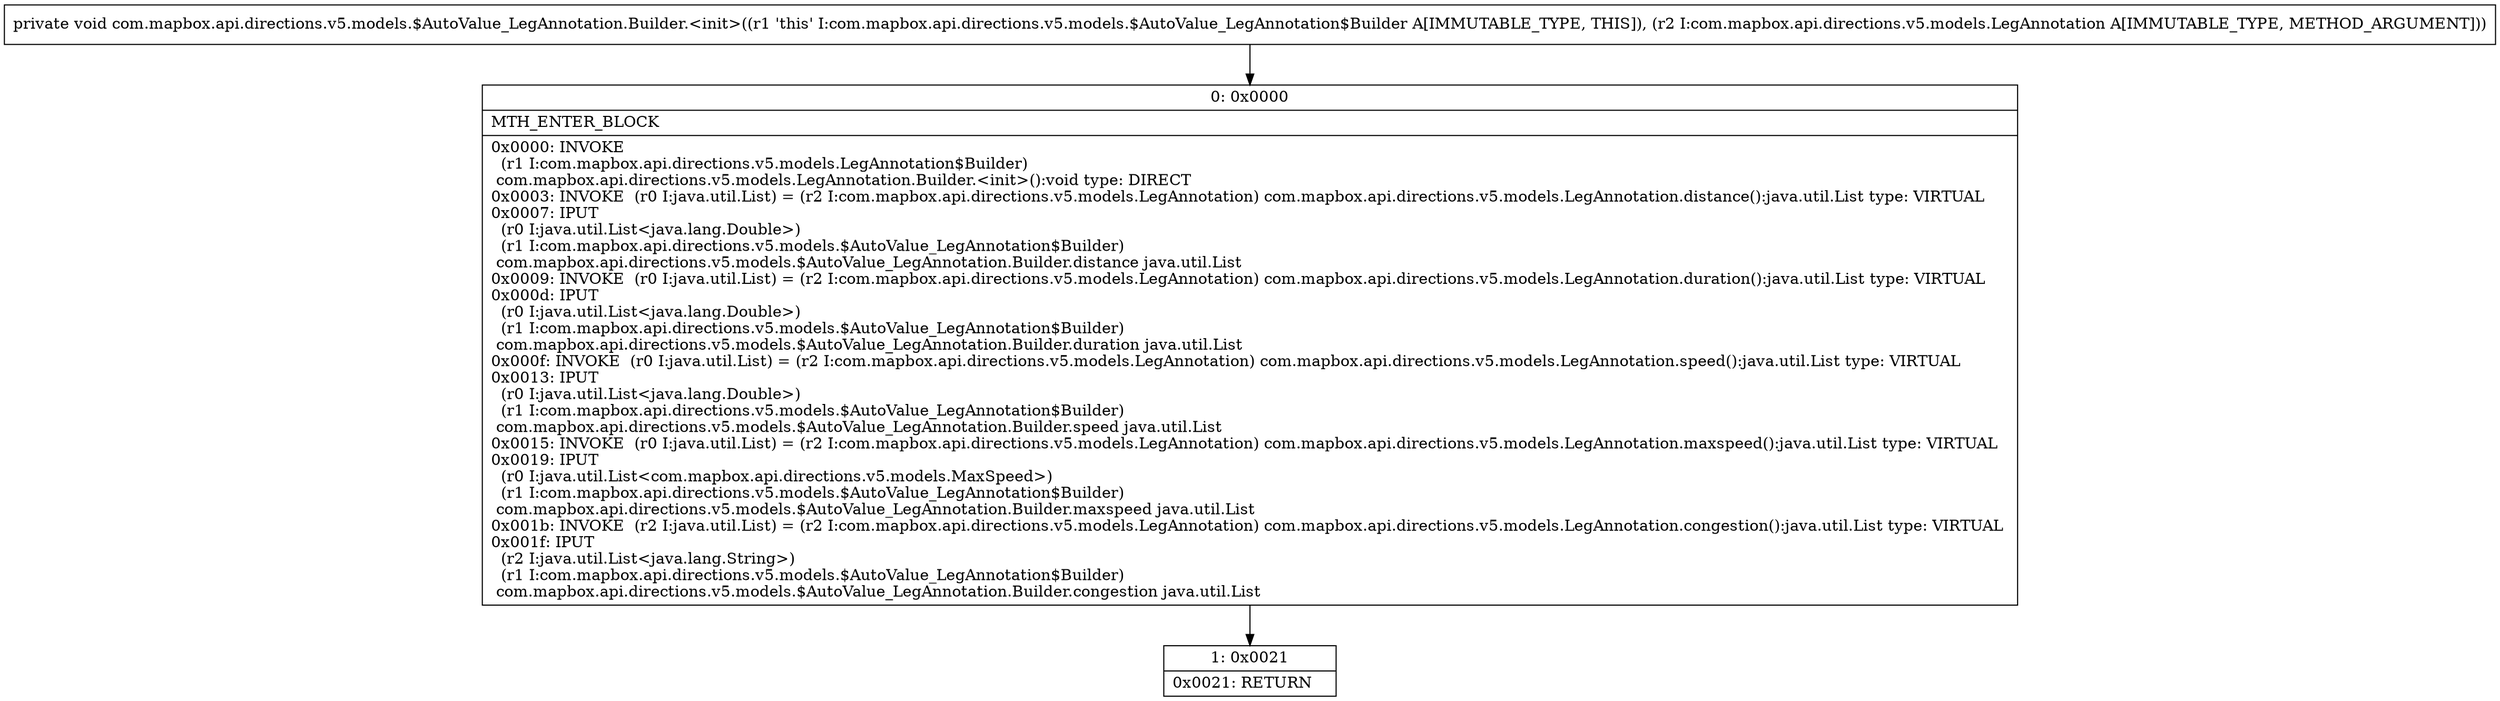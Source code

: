 digraph "CFG forcom.mapbox.api.directions.v5.models.$AutoValue_LegAnnotation.Builder.\<init\>(Lcom\/mapbox\/api\/directions\/v5\/models\/LegAnnotation;)V" {
Node_0 [shape=record,label="{0\:\ 0x0000|MTH_ENTER_BLOCK\l|0x0000: INVOKE  \l  (r1 I:com.mapbox.api.directions.v5.models.LegAnnotation$Builder)\l com.mapbox.api.directions.v5.models.LegAnnotation.Builder.\<init\>():void type: DIRECT \l0x0003: INVOKE  (r0 I:java.util.List) = (r2 I:com.mapbox.api.directions.v5.models.LegAnnotation) com.mapbox.api.directions.v5.models.LegAnnotation.distance():java.util.List type: VIRTUAL \l0x0007: IPUT  \l  (r0 I:java.util.List\<java.lang.Double\>)\l  (r1 I:com.mapbox.api.directions.v5.models.$AutoValue_LegAnnotation$Builder)\l com.mapbox.api.directions.v5.models.$AutoValue_LegAnnotation.Builder.distance java.util.List \l0x0009: INVOKE  (r0 I:java.util.List) = (r2 I:com.mapbox.api.directions.v5.models.LegAnnotation) com.mapbox.api.directions.v5.models.LegAnnotation.duration():java.util.List type: VIRTUAL \l0x000d: IPUT  \l  (r0 I:java.util.List\<java.lang.Double\>)\l  (r1 I:com.mapbox.api.directions.v5.models.$AutoValue_LegAnnotation$Builder)\l com.mapbox.api.directions.v5.models.$AutoValue_LegAnnotation.Builder.duration java.util.List \l0x000f: INVOKE  (r0 I:java.util.List) = (r2 I:com.mapbox.api.directions.v5.models.LegAnnotation) com.mapbox.api.directions.v5.models.LegAnnotation.speed():java.util.List type: VIRTUAL \l0x0013: IPUT  \l  (r0 I:java.util.List\<java.lang.Double\>)\l  (r1 I:com.mapbox.api.directions.v5.models.$AutoValue_LegAnnotation$Builder)\l com.mapbox.api.directions.v5.models.$AutoValue_LegAnnotation.Builder.speed java.util.List \l0x0015: INVOKE  (r0 I:java.util.List) = (r2 I:com.mapbox.api.directions.v5.models.LegAnnotation) com.mapbox.api.directions.v5.models.LegAnnotation.maxspeed():java.util.List type: VIRTUAL \l0x0019: IPUT  \l  (r0 I:java.util.List\<com.mapbox.api.directions.v5.models.MaxSpeed\>)\l  (r1 I:com.mapbox.api.directions.v5.models.$AutoValue_LegAnnotation$Builder)\l com.mapbox.api.directions.v5.models.$AutoValue_LegAnnotation.Builder.maxspeed java.util.List \l0x001b: INVOKE  (r2 I:java.util.List) = (r2 I:com.mapbox.api.directions.v5.models.LegAnnotation) com.mapbox.api.directions.v5.models.LegAnnotation.congestion():java.util.List type: VIRTUAL \l0x001f: IPUT  \l  (r2 I:java.util.List\<java.lang.String\>)\l  (r1 I:com.mapbox.api.directions.v5.models.$AutoValue_LegAnnotation$Builder)\l com.mapbox.api.directions.v5.models.$AutoValue_LegAnnotation.Builder.congestion java.util.List \l}"];
Node_1 [shape=record,label="{1\:\ 0x0021|0x0021: RETURN   \l}"];
MethodNode[shape=record,label="{private void com.mapbox.api.directions.v5.models.$AutoValue_LegAnnotation.Builder.\<init\>((r1 'this' I:com.mapbox.api.directions.v5.models.$AutoValue_LegAnnotation$Builder A[IMMUTABLE_TYPE, THIS]), (r2 I:com.mapbox.api.directions.v5.models.LegAnnotation A[IMMUTABLE_TYPE, METHOD_ARGUMENT])) }"];
MethodNode -> Node_0;
Node_0 -> Node_1;
}

